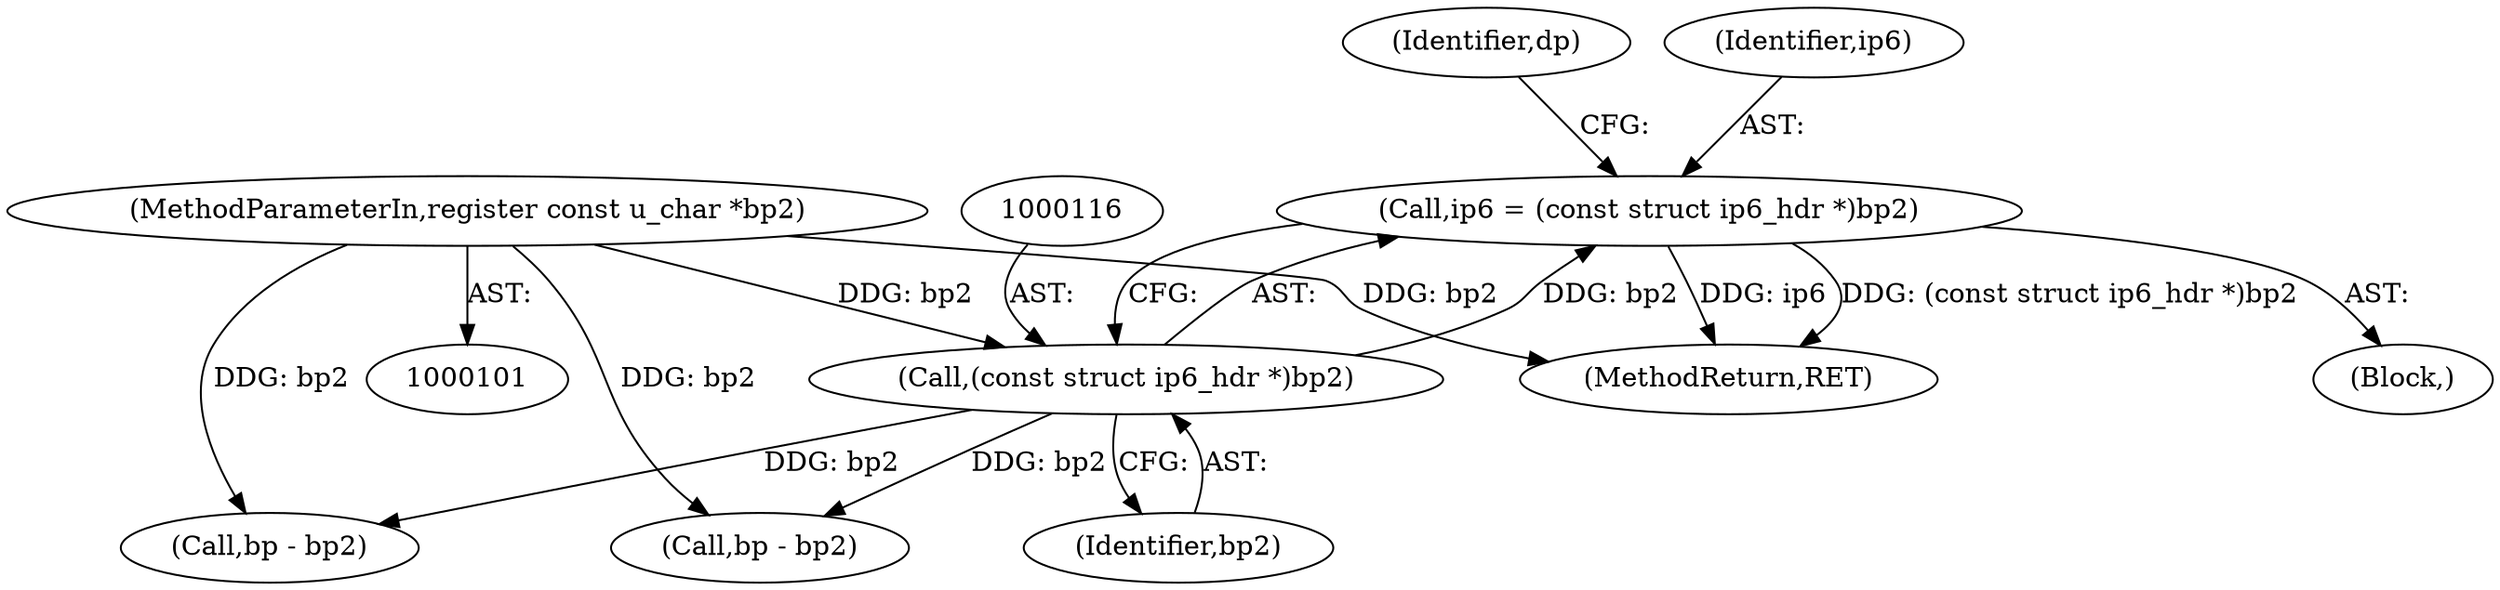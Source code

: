 digraph "0_tcpdump_2d669862df7cd17f539129049f6fb70d17174125@pointer" {
"1000113" [label="(Call,ip6 = (const struct ip6_hdr *)bp2)"];
"1000115" [label="(Call,(const struct ip6_hdr *)bp2)"];
"1000104" [label="(MethodParameterIn,register const u_char *bp2)"];
"1000105" [label="(Block,)"];
"1000104" [label="(MethodParameterIn,register const u_char *bp2)"];
"1000190" [label="(Call,bp - bp2)"];
"1000158" [label="(Call,bp - bp2)"];
"1000115" [label="(Call,(const struct ip6_hdr *)bp2)"];
"1000113" [label="(Call,ip6 = (const struct ip6_hdr *)bp2)"];
"1000120" [label="(Identifier,dp)"];
"1000225" [label="(MethodReturn,RET)"];
"1000117" [label="(Identifier,bp2)"];
"1000114" [label="(Identifier,ip6)"];
"1000113" -> "1000105"  [label="AST: "];
"1000113" -> "1000115"  [label="CFG: "];
"1000114" -> "1000113"  [label="AST: "];
"1000115" -> "1000113"  [label="AST: "];
"1000120" -> "1000113"  [label="CFG: "];
"1000113" -> "1000225"  [label="DDG: ip6"];
"1000113" -> "1000225"  [label="DDG: (const struct ip6_hdr *)bp2"];
"1000115" -> "1000113"  [label="DDG: bp2"];
"1000115" -> "1000117"  [label="CFG: "];
"1000116" -> "1000115"  [label="AST: "];
"1000117" -> "1000115"  [label="AST: "];
"1000104" -> "1000115"  [label="DDG: bp2"];
"1000115" -> "1000158"  [label="DDG: bp2"];
"1000115" -> "1000190"  [label="DDG: bp2"];
"1000104" -> "1000101"  [label="AST: "];
"1000104" -> "1000225"  [label="DDG: bp2"];
"1000104" -> "1000158"  [label="DDG: bp2"];
"1000104" -> "1000190"  [label="DDG: bp2"];
}
